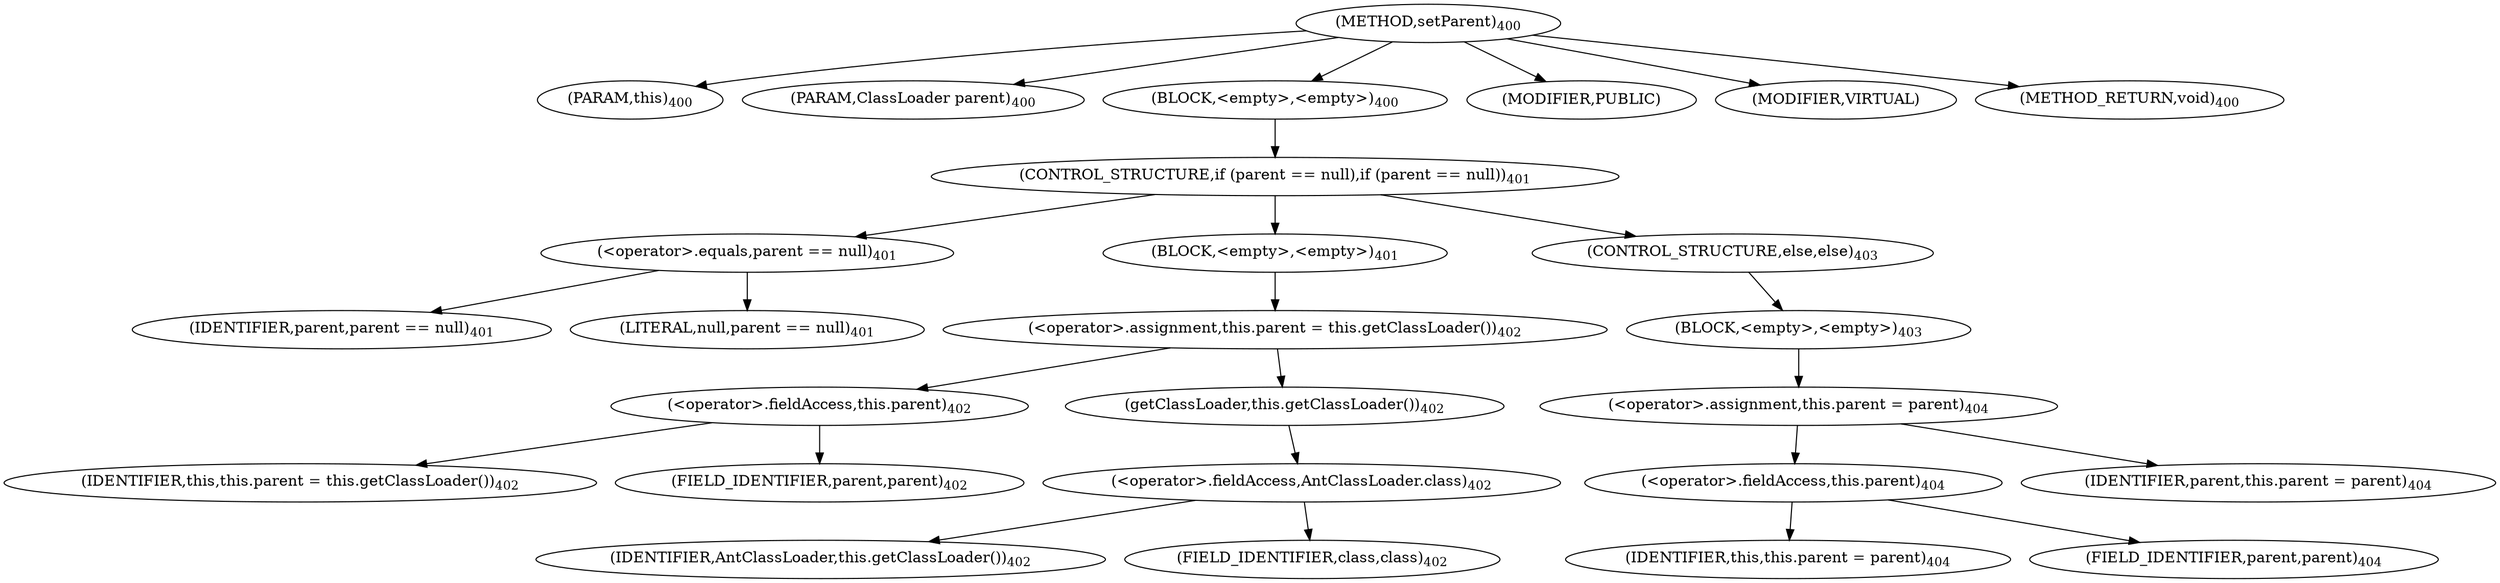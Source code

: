 digraph "setParent" {  
"670" [label = <(METHOD,setParent)<SUB>400</SUB>> ]
"53" [label = <(PARAM,this)<SUB>400</SUB>> ]
"671" [label = <(PARAM,ClassLoader parent)<SUB>400</SUB>> ]
"672" [label = <(BLOCK,&lt;empty&gt;,&lt;empty&gt;)<SUB>400</SUB>> ]
"673" [label = <(CONTROL_STRUCTURE,if (parent == null),if (parent == null))<SUB>401</SUB>> ]
"674" [label = <(&lt;operator&gt;.equals,parent == null)<SUB>401</SUB>> ]
"675" [label = <(IDENTIFIER,parent,parent == null)<SUB>401</SUB>> ]
"676" [label = <(LITERAL,null,parent == null)<SUB>401</SUB>> ]
"677" [label = <(BLOCK,&lt;empty&gt;,&lt;empty&gt;)<SUB>401</SUB>> ]
"678" [label = <(&lt;operator&gt;.assignment,this.parent = this.getClassLoader())<SUB>402</SUB>> ]
"679" [label = <(&lt;operator&gt;.fieldAccess,this.parent)<SUB>402</SUB>> ]
"52" [label = <(IDENTIFIER,this,this.parent = this.getClassLoader())<SUB>402</SUB>> ]
"680" [label = <(FIELD_IDENTIFIER,parent,parent)<SUB>402</SUB>> ]
"681" [label = <(getClassLoader,this.getClassLoader())<SUB>402</SUB>> ]
"682" [label = <(&lt;operator&gt;.fieldAccess,AntClassLoader.class)<SUB>402</SUB>> ]
"683" [label = <(IDENTIFIER,AntClassLoader,this.getClassLoader())<SUB>402</SUB>> ]
"684" [label = <(FIELD_IDENTIFIER,class,class)<SUB>402</SUB>> ]
"685" [label = <(CONTROL_STRUCTURE,else,else)<SUB>403</SUB>> ]
"686" [label = <(BLOCK,&lt;empty&gt;,&lt;empty&gt;)<SUB>403</SUB>> ]
"687" [label = <(&lt;operator&gt;.assignment,this.parent = parent)<SUB>404</SUB>> ]
"688" [label = <(&lt;operator&gt;.fieldAccess,this.parent)<SUB>404</SUB>> ]
"54" [label = <(IDENTIFIER,this,this.parent = parent)<SUB>404</SUB>> ]
"689" [label = <(FIELD_IDENTIFIER,parent,parent)<SUB>404</SUB>> ]
"690" [label = <(IDENTIFIER,parent,this.parent = parent)<SUB>404</SUB>> ]
"691" [label = <(MODIFIER,PUBLIC)> ]
"692" [label = <(MODIFIER,VIRTUAL)> ]
"693" [label = <(METHOD_RETURN,void)<SUB>400</SUB>> ]
  "670" -> "53" 
  "670" -> "671" 
  "670" -> "672" 
  "670" -> "691" 
  "670" -> "692" 
  "670" -> "693" 
  "672" -> "673" 
  "673" -> "674" 
  "673" -> "677" 
  "673" -> "685" 
  "674" -> "675" 
  "674" -> "676" 
  "677" -> "678" 
  "678" -> "679" 
  "678" -> "681" 
  "679" -> "52" 
  "679" -> "680" 
  "681" -> "682" 
  "682" -> "683" 
  "682" -> "684" 
  "685" -> "686" 
  "686" -> "687" 
  "687" -> "688" 
  "687" -> "690" 
  "688" -> "54" 
  "688" -> "689" 
}
